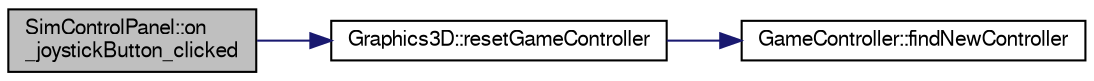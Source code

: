 digraph "SimControlPanel::on_joystickButton_clicked"
{
  edge [fontname="FreeSans",fontsize="10",labelfontname="FreeSans",labelfontsize="10"];
  node [fontname="FreeSans",fontsize="10",shape=record];
  rankdir="LR";
  Node1 [label="SimControlPanel::on\l_joystickButton_clicked",height=0.2,width=0.4,color="black", fillcolor="grey75", style="filled", fontcolor="black"];
  Node1 -> Node2 [color="midnightblue",fontsize="10",style="solid",fontname="FreeSans"];
  Node2 [label="Graphics3D::resetGameController",height=0.2,width=0.4,color="black", fillcolor="white", style="filled",URL="$de/d6f/class_graphics3_d.html#a223a0a4354b534d1d264e50f70ce284f"];
  Node2 -> Node3 [color="midnightblue",fontsize="10",style="solid",fontname="FreeSans"];
  Node3 [label="GameController::findNewController",height=0.2,width=0.4,color="black", fillcolor="white", style="filled",URL="$d1/d8b/class_game_controller.html#aa1bd5962901edc330382cc8b2239e777"];
}
